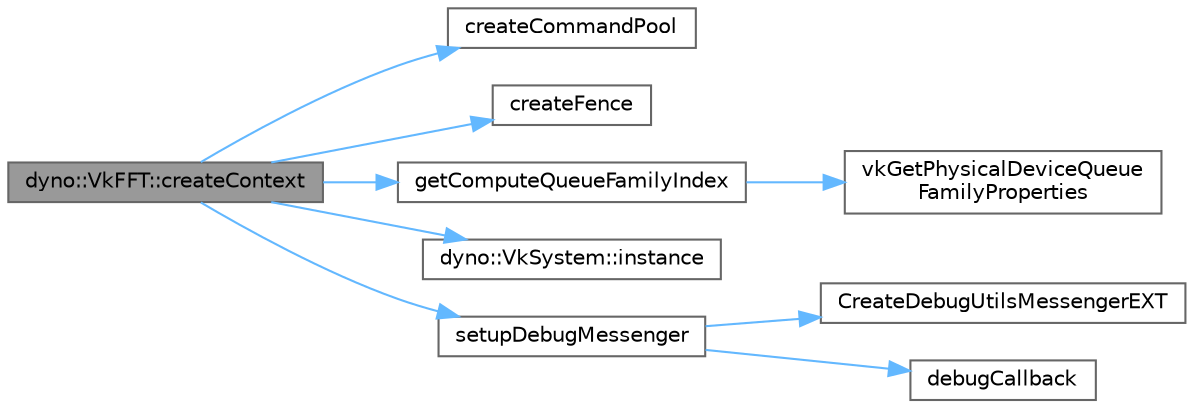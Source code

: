 digraph "dyno::VkFFT::createContext"
{
 // LATEX_PDF_SIZE
  bgcolor="transparent";
  edge [fontname=Helvetica,fontsize=10,labelfontname=Helvetica,labelfontsize=10];
  node [fontname=Helvetica,fontsize=10,shape=box,height=0.2,width=0.4];
  rankdir="LR";
  Node1 [id="Node000001",label="dyno::VkFFT::createContext",height=0.2,width=0.4,color="gray40", fillcolor="grey60", style="filled", fontcolor="black",tooltip=" "];
  Node1 -> Node2 [id="edge1_Node000001_Node000002",color="steelblue1",style="solid",tooltip=" "];
  Node2 [id="Node000002",label="createCommandPool",height=0.2,width=0.4,color="grey40", fillcolor="white", style="filled",URL="$_vk_f_f_t___utils_8cpp.html#a6a6b5b5a8adcda1b05de1660851cefb6",tooltip=" "];
  Node1 -> Node3 [id="edge2_Node000001_Node000003",color="steelblue1",style="solid",tooltip=" "];
  Node3 [id="Node000003",label="createFence",height=0.2,width=0.4,color="grey40", fillcolor="white", style="filled",URL="$_vk_f_f_t___utils_8cpp.html#a03d15b9428ba4780067141d92ead5719",tooltip=" "];
  Node1 -> Node4 [id="edge3_Node000001_Node000004",color="steelblue1",style="solid",tooltip=" "];
  Node4 [id="Node000004",label="getComputeQueueFamilyIndex",height=0.2,width=0.4,color="grey40", fillcolor="white", style="filled",URL="$_vk_f_f_t___utils_8cpp.html#aa54e7b28501b23a677d9d3f5c4e0f58c",tooltip=" "];
  Node4 -> Node5 [id="edge4_Node000004_Node000005",color="steelblue1",style="solid",tooltip=" "];
  Node5 [id="Node000005",label="vkGetPhysicalDeviceQueue\lFamilyProperties",height=0.2,width=0.4,color="grey40", fillcolor="white", style="filled",URL="$_vulkan_swap_chain_8cpp.html#a2fa2093e3e45cfcdbd1cae85a4d2e186",tooltip=" "];
  Node1 -> Node6 [id="edge5_Node000001_Node000006",color="steelblue1",style="solid",tooltip=" "];
  Node6 [id="Node000006",label="dyno::VkSystem::instance",height=0.2,width=0.4,color="grey40", fillcolor="white", style="filled",URL="$classdyno_1_1_vk_system.html#ae9dfacd8ffcaa69bd39faec9ab24c66e",tooltip=" "];
  Node1 -> Node7 [id="edge6_Node000001_Node000007",color="steelblue1",style="solid",tooltip=" "];
  Node7 [id="Node000007",label="setupDebugMessenger",height=0.2,width=0.4,color="grey40", fillcolor="white", style="filled",URL="$_vk_f_f_t___utils_8cpp.html#a5a7b3a26bbb587df60c32512f688fbbe",tooltip=" "];
  Node7 -> Node8 [id="edge7_Node000007_Node000008",color="steelblue1",style="solid",tooltip=" "];
  Node8 [id="Node000008",label="CreateDebugUtilsMessengerEXT",height=0.2,width=0.4,color="grey40", fillcolor="white", style="filled",URL="$_vk_f_f_t___utils_8cpp.html#a47ba34ef8f4c3cded2b9f29336279c1e",tooltip=" "];
  Node7 -> Node9 [id="edge8_Node000007_Node000009",color="steelblue1",style="solid",tooltip=" "];
  Node9 [id="Node000009",label="debugCallback",height=0.2,width=0.4,color="grey40", fillcolor="white", style="filled",URL="$_vk_f_f_t___utils_8cpp.html#ac1579dcac95da6b7524c9732ebe29c37",tooltip=" "];
}
